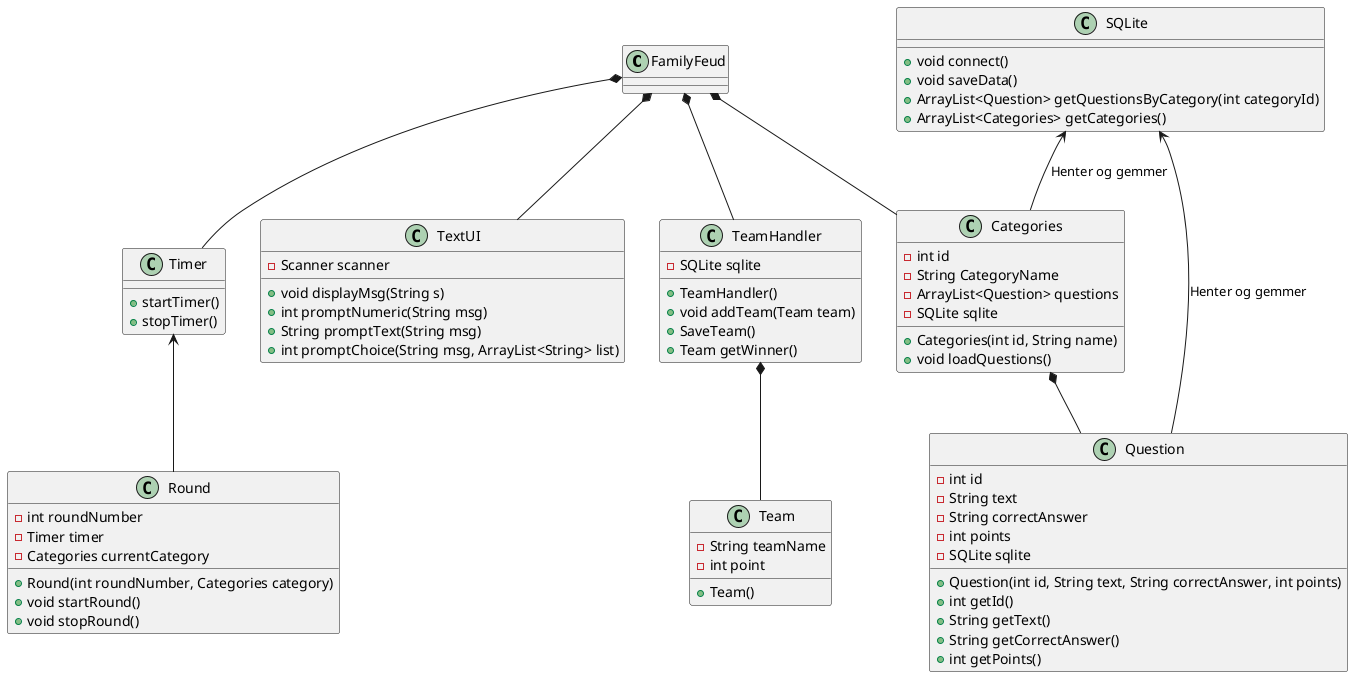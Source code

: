 @startuml
Class FamilyFeud
Class Categories{
-int id
-String CategoryName
-ArrayList<Question> questions
-SQLite sqlite
+Categories(int id, String name)
+ void loadQuestions()
}
Class Team{
- String teamName
-int point
+Team()

}
Class TeamHandler{
-SQLite sqlite
+TeamHandler()
+void addTeam(Team team)
+SaveTeam()
+Team getWinner()
}
Class Timer{
+startTimer()
+stopTimer()
}
Class Question{
-int id
-String text
-String correctAnswer
-int points
-SQLite sqlite
+Question(int id, String text, String correctAnswer, int points)
+int getId()
+String getText()
+String getCorrectAnswer()
+int getPoints()
}
Class SQLite{
+void connect()
+void saveData()
+ArrayList<Question> getQuestionsByCategory(int categoryId)
+ArrayList<Categories> getCategories()
}
Class TextUI{
- Scanner scanner
+ void displayMsg(String s)
+ int promptNumeric(String msg)
+ String promptText(String msg)
+ int promptChoice(String msg, ArrayList<String> list)
}
Class Round{
 -int roundNumber
  -Timer timer
  -Categories currentCategory
  +Round(int roundNumber, Categories category)
  +void startRound()
  +void stopRound()
}
FamilyFeud *-- Categories
FamilyFeud *-- TeamHandler
FamilyFeud *-- Timer
FamilyFeud *-- TextUI

Categories *-- Question
TeamHandler *-- Team
SQLite <-- Categories : "Henter og gemmer"
SQLite <-- Question : "Henter og gemmer"
Timer <-- Round

@enduml